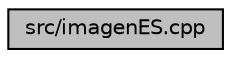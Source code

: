 digraph "src/imagenES.cpp"
{
  edge [fontname="Helvetica",fontsize="10",labelfontname="Helvetica",labelfontsize="10"];
  node [fontname="Helvetica",fontsize="10",shape=record];
  Node37 [label="src/imagenES.cpp",height=0.2,width=0.4,color="black", fillcolor="grey75", style="filled", fontcolor="black"];
}
